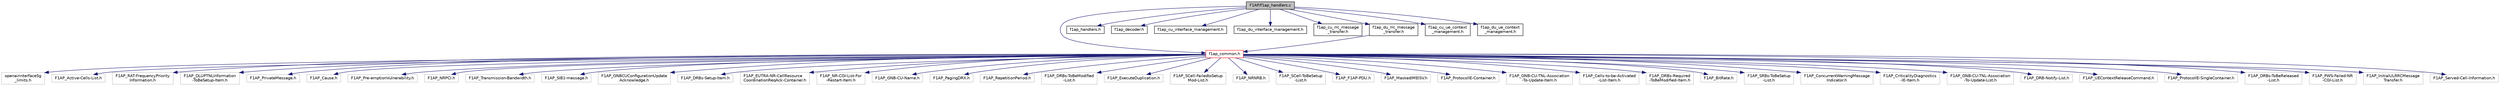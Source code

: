 digraph "F1AP/f1ap_handlers.c"
{
 // LATEX_PDF_SIZE
  edge [fontname="Helvetica",fontsize="10",labelfontname="Helvetica",labelfontsize="10"];
  node [fontname="Helvetica",fontsize="10",shape=record];
  Node1 [label="F1AP/f1ap_handlers.c",height=0.2,width=0.4,color="black", fillcolor="grey75", style="filled", fontcolor="black",tooltip="f1ap messages handlers"];
  Node1 -> Node2 [color="midnightblue",fontsize="10",style="solid",fontname="Helvetica"];
  Node2 [label="f1ap_common.h",height=0.2,width=0.4,color="red", fillcolor="white", style="filled",URL="$f1ap__common_8h.html",tooltip="f1ap procedures for both CU and DU"];
  Node2 -> Node3 [color="midnightblue",fontsize="10",style="solid",fontname="Helvetica"];
  Node3 [label="openairinterface5g\l_limits.h",height=0.2,width=0.4,color="grey75", fillcolor="white", style="filled",tooltip=" "];
  Node2 -> Node4 [color="midnightblue",fontsize="10",style="solid",fontname="Helvetica"];
  Node4 [label="F1AP_Active-Cells-List.h",height=0.2,width=0.4,color="grey75", fillcolor="white", style="filled",tooltip=" "];
  Node2 -> Node5 [color="midnightblue",fontsize="10",style="solid",fontname="Helvetica"];
  Node5 [label="F1AP_RAT-FrequencyPriority\lInformation.h",height=0.2,width=0.4,color="grey75", fillcolor="white", style="filled",tooltip=" "];
  Node2 -> Node6 [color="midnightblue",fontsize="10",style="solid",fontname="Helvetica"];
  Node6 [label="F1AP_DLUPTNLInformation\l-ToBeSetup-Item.h",height=0.2,width=0.4,color="grey75", fillcolor="white", style="filled",tooltip=" "];
  Node2 -> Node7 [color="midnightblue",fontsize="10",style="solid",fontname="Helvetica"];
  Node7 [label="F1AP_PrivateMessage.h",height=0.2,width=0.4,color="grey75", fillcolor="white", style="filled",tooltip=" "];
  Node2 -> Node8 [color="midnightblue",fontsize="10",style="solid",fontname="Helvetica"];
  Node8 [label="F1AP_Cause.h",height=0.2,width=0.4,color="grey75", fillcolor="white", style="filled",tooltip=" "];
  Node2 -> Node9 [color="midnightblue",fontsize="10",style="solid",fontname="Helvetica"];
  Node9 [label="F1AP_Pre-emptionVulnerability.h",height=0.2,width=0.4,color="grey75", fillcolor="white", style="filled",tooltip=" "];
  Node2 -> Node10 [color="midnightblue",fontsize="10",style="solid",fontname="Helvetica"];
  Node10 [label="F1AP_NRPCI.h",height=0.2,width=0.4,color="grey75", fillcolor="white", style="filled",tooltip=" "];
  Node2 -> Node11 [color="midnightblue",fontsize="10",style="solid",fontname="Helvetica"];
  Node11 [label="F1AP_Transmission-Bandwidth.h",height=0.2,width=0.4,color="grey75", fillcolor="white", style="filled",tooltip=" "];
  Node2 -> Node12 [color="midnightblue",fontsize="10",style="solid",fontname="Helvetica"];
  Node12 [label="F1AP_SIB1-message.h",height=0.2,width=0.4,color="grey75", fillcolor="white", style="filled",tooltip=" "];
  Node2 -> Node13 [color="midnightblue",fontsize="10",style="solid",fontname="Helvetica"];
  Node13 [label="F1AP_GNBCUConfigurationUpdate\lAcknowledge.h",height=0.2,width=0.4,color="grey75", fillcolor="white", style="filled",tooltip=" "];
  Node2 -> Node14 [color="midnightblue",fontsize="10",style="solid",fontname="Helvetica"];
  Node14 [label="F1AP_DRBs-Setup-Item.h",height=0.2,width=0.4,color="grey75", fillcolor="white", style="filled",tooltip=" "];
  Node2 -> Node15 [color="midnightblue",fontsize="10",style="solid",fontname="Helvetica"];
  Node15 [label="F1AP_EUTRA-NR-CellResource\lCoordinationReqAck-Container.h",height=0.2,width=0.4,color="grey75", fillcolor="white", style="filled",tooltip=" "];
  Node2 -> Node16 [color="midnightblue",fontsize="10",style="solid",fontname="Helvetica"];
  Node16 [label="F1AP_NR-CGI-List-For\l-Restart-Item.h",height=0.2,width=0.4,color="grey75", fillcolor="white", style="filled",tooltip=" "];
  Node2 -> Node17 [color="midnightblue",fontsize="10",style="solid",fontname="Helvetica"];
  Node17 [label="F1AP_GNB-CU-Name.h",height=0.2,width=0.4,color="grey75", fillcolor="white", style="filled",tooltip=" "];
  Node2 -> Node18 [color="midnightblue",fontsize="10",style="solid",fontname="Helvetica"];
  Node18 [label="F1AP_PagingDRX.h",height=0.2,width=0.4,color="grey75", fillcolor="white", style="filled",tooltip=" "];
  Node2 -> Node19 [color="midnightblue",fontsize="10",style="solid",fontname="Helvetica"];
  Node19 [label="F1AP_RepetitionPeriod.h",height=0.2,width=0.4,color="grey75", fillcolor="white", style="filled",tooltip=" "];
  Node2 -> Node20 [color="midnightblue",fontsize="10",style="solid",fontname="Helvetica"];
  Node20 [label="F1AP_DRBs-ToBeModified\l-List.h",height=0.2,width=0.4,color="grey75", fillcolor="white", style="filled",tooltip=" "];
  Node2 -> Node21 [color="midnightblue",fontsize="10",style="solid",fontname="Helvetica"];
  Node21 [label="F1AP_ExecuteDuplication.h",height=0.2,width=0.4,color="grey75", fillcolor="white", style="filled",tooltip=" "];
  Node2 -> Node22 [color="midnightblue",fontsize="10",style="solid",fontname="Helvetica"];
  Node22 [label="F1AP_SCell-FailedtoSetup\lMod-List.h",height=0.2,width=0.4,color="grey75", fillcolor="white", style="filled",tooltip=" "];
  Node2 -> Node23 [color="midnightblue",fontsize="10",style="solid",fontname="Helvetica"];
  Node23 [label="F1AP_NRNRB.h",height=0.2,width=0.4,color="grey75", fillcolor="white", style="filled",tooltip=" "];
  Node2 -> Node24 [color="midnightblue",fontsize="10",style="solid",fontname="Helvetica"];
  Node24 [label="F1AP_SCell-ToBeSetup\l-List.h",height=0.2,width=0.4,color="grey75", fillcolor="white", style="filled",tooltip=" "];
  Node2 -> Node25 [color="midnightblue",fontsize="10",style="solid",fontname="Helvetica"];
  Node25 [label="F1AP_F1AP-PDU.h",height=0.2,width=0.4,color="grey75", fillcolor="white", style="filled",tooltip=" "];
  Node2 -> Node26 [color="midnightblue",fontsize="10",style="solid",fontname="Helvetica"];
  Node26 [label="F1AP_MaskedIMEISV.h",height=0.2,width=0.4,color="grey75", fillcolor="white", style="filled",tooltip=" "];
  Node2 -> Node27 [color="midnightblue",fontsize="10",style="solid",fontname="Helvetica"];
  Node27 [label="F1AP_ProtocolIE-Container.h",height=0.2,width=0.4,color="grey75", fillcolor="white", style="filled",tooltip=" "];
  Node2 -> Node28 [color="midnightblue",fontsize="10",style="solid",fontname="Helvetica"];
  Node28 [label="F1AP_GNB-CU-TNL-Association\l-To-Update-Item.h",height=0.2,width=0.4,color="grey75", fillcolor="white", style="filled",tooltip=" "];
  Node2 -> Node29 [color="midnightblue",fontsize="10",style="solid",fontname="Helvetica"];
  Node29 [label="F1AP_Cells-to-be-Activated\l-List-Item.h",height=0.2,width=0.4,color="grey75", fillcolor="white", style="filled",tooltip=" "];
  Node2 -> Node30 [color="midnightblue",fontsize="10",style="solid",fontname="Helvetica"];
  Node30 [label="F1AP_DRBs-Required\l-ToBeModified-Item.h",height=0.2,width=0.4,color="grey75", fillcolor="white", style="filled",tooltip=" "];
  Node2 -> Node31 [color="midnightblue",fontsize="10",style="solid",fontname="Helvetica"];
  Node31 [label="F1AP_BitRate.h",height=0.2,width=0.4,color="grey75", fillcolor="white", style="filled",tooltip=" "];
  Node2 -> Node32 [color="midnightblue",fontsize="10",style="solid",fontname="Helvetica"];
  Node32 [label="F1AP_SRBs-ToBeSetup\l-List.h",height=0.2,width=0.4,color="grey75", fillcolor="white", style="filled",tooltip=" "];
  Node2 -> Node33 [color="midnightblue",fontsize="10",style="solid",fontname="Helvetica"];
  Node33 [label="F1AP_ConcurrentWarningMessage\lIndicator.h",height=0.2,width=0.4,color="grey75", fillcolor="white", style="filled",tooltip=" "];
  Node2 -> Node34 [color="midnightblue",fontsize="10",style="solid",fontname="Helvetica"];
  Node34 [label="F1AP_CriticalityDiagnostics\l-IE-Item.h",height=0.2,width=0.4,color="grey75", fillcolor="white", style="filled",tooltip=" "];
  Node2 -> Node35 [color="midnightblue",fontsize="10",style="solid",fontname="Helvetica"];
  Node35 [label="F1AP_GNB-CU-TNL-Association\l-To-Update-List.h",height=0.2,width=0.4,color="grey75", fillcolor="white", style="filled",tooltip=" "];
  Node2 -> Node36 [color="midnightblue",fontsize="10",style="solid",fontname="Helvetica"];
  Node36 [label="F1AP_DRB-Notify-List.h",height=0.2,width=0.4,color="grey75", fillcolor="white", style="filled",tooltip=" "];
  Node2 -> Node37 [color="midnightblue",fontsize="10",style="solid",fontname="Helvetica"];
  Node37 [label="F1AP_UEContextReleaseCommand.h",height=0.2,width=0.4,color="grey75", fillcolor="white", style="filled",tooltip=" "];
  Node2 -> Node38 [color="midnightblue",fontsize="10",style="solid",fontname="Helvetica"];
  Node38 [label="F1AP_ProtocolIE-SingleContainer.h",height=0.2,width=0.4,color="grey75", fillcolor="white", style="filled",tooltip=" "];
  Node2 -> Node39 [color="midnightblue",fontsize="10",style="solid",fontname="Helvetica"];
  Node39 [label="F1AP_DRBs-ToBeReleased\l-List.h",height=0.2,width=0.4,color="grey75", fillcolor="white", style="filled",tooltip=" "];
  Node2 -> Node40 [color="midnightblue",fontsize="10",style="solid",fontname="Helvetica"];
  Node40 [label="F1AP_PWS-Failed-NR\l-CGI-List.h",height=0.2,width=0.4,color="grey75", fillcolor="white", style="filled",tooltip=" "];
  Node2 -> Node41 [color="midnightblue",fontsize="10",style="solid",fontname="Helvetica"];
  Node41 [label="F1AP_InitialULRRCMessage\lTransfer.h",height=0.2,width=0.4,color="grey75", fillcolor="white", style="filled",tooltip=" "];
  Node2 -> Node42 [color="midnightblue",fontsize="10",style="solid",fontname="Helvetica"];
  Node42 [label="F1AP_Served-Cell-Information.h",height=0.2,width=0.4,color="grey75", fillcolor="white", style="filled",tooltip=" "];
  Node1 -> Node386 [color="midnightblue",fontsize="10",style="solid",fontname="Helvetica"];
  Node386 [label="f1ap_handlers.h",height=0.2,width=0.4,color="black", fillcolor="white", style="filled",URL="$f1ap__handlers_8h.html",tooltip="f1ap messages handlers"];
  Node1 -> Node387 [color="midnightblue",fontsize="10",style="solid",fontname="Helvetica"];
  Node387 [label="f1ap_decoder.h",height=0.2,width=0.4,color="black", fillcolor="white", style="filled",URL="$f1ap__decoder_8h.html",tooltip="f1ap pdu decode procedures"];
  Node1 -> Node388 [color="midnightblue",fontsize="10",style="solid",fontname="Helvetica"];
  Node388 [label="f1ap_cu_interface_management.h",height=0.2,width=0.4,color="black", fillcolor="white", style="filled",URL="$f1ap__cu__interface__management_8h.html",tooltip="f1ap interface management for CU"];
  Node1 -> Node389 [color="midnightblue",fontsize="10",style="solid",fontname="Helvetica"];
  Node389 [label="f1ap_du_interface_management.h",height=0.2,width=0.4,color="black", fillcolor="white", style="filled",URL="$f1ap__du__interface__management_8h.html",tooltip="f1ap interface management for DU"];
  Node1 -> Node390 [color="midnightblue",fontsize="10",style="solid",fontname="Helvetica"];
  Node390 [label="f1ap_cu_rrc_message\l_transfer.h",height=0.2,width=0.4,color="black", fillcolor="white", style="filled",URL="$f1ap__cu__rrc__message__transfer_8h.html",tooltip="f1ap rrc message transfer for CU"];
  Node1 -> Node391 [color="midnightblue",fontsize="10",style="solid",fontname="Helvetica"];
  Node391 [label="f1ap_du_rrc_message\l_transfer.h",height=0.2,width=0.4,color="black", fillcolor="white", style="filled",URL="$f1ap__du__rrc__message__transfer_8h.html",tooltip="f1ap rrc message transfer for DU"];
  Node391 -> Node2 [color="midnightblue",fontsize="10",style="solid",fontname="Helvetica"];
  Node1 -> Node392 [color="midnightblue",fontsize="10",style="solid",fontname="Helvetica"];
  Node392 [label="f1ap_cu_ue_context\l_management.h",height=0.2,width=0.4,color="black", fillcolor="white", style="filled",URL="$f1ap__cu__ue__context__management_8h.html",tooltip="header file of CU UE Context management"];
  Node1 -> Node393 [color="midnightblue",fontsize="10",style="solid",fontname="Helvetica"];
  Node393 [label="f1ap_du_ue_context\l_management.h",height=0.2,width=0.4,color="black", fillcolor="white", style="filled",URL="$f1ap__du__ue__context__management_8h.html",tooltip="f1ap ue context management for DU"];
}
